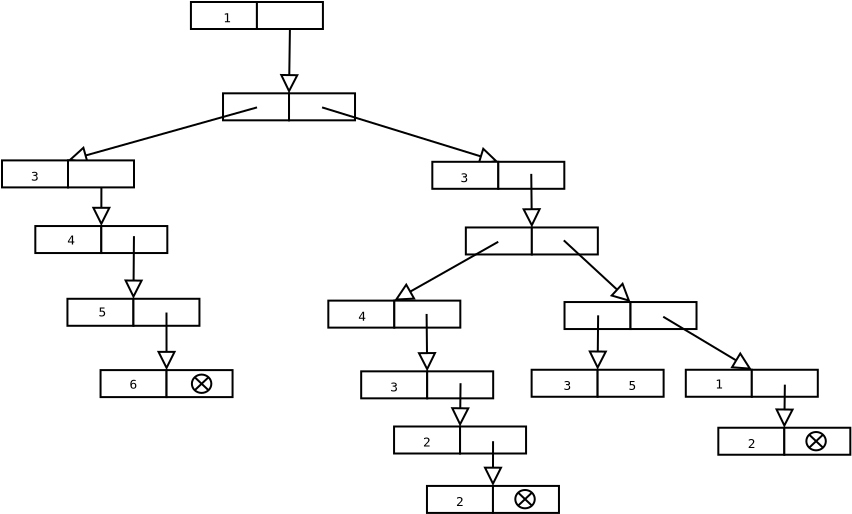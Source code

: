 <?xml version="1.0" encoding="UTF-8"?>
<dia:diagram xmlns:dia="http://www.lysator.liu.se/~alla/dia/">
  <dia:layer name="Background" visible="true">
    <dia:group>
      <dia:group>
        <dia:object type="Standard - Box" version="0" id="O0">
          <dia:attribute name="obj_pos">
            <dia:point val="26.108,15.327"/>
          </dia:attribute>
          <dia:attribute name="obj_bb">
            <dia:rectangle val="26.058,15.277;29.458,16.727"/>
          </dia:attribute>
          <dia:attribute name="elem_corner">
            <dia:point val="26.108,15.327"/>
          </dia:attribute>
          <dia:attribute name="elem_width">
            <dia:real val="3.3"/>
          </dia:attribute>
          <dia:attribute name="elem_height">
            <dia:real val="1.35"/>
          </dia:attribute>
          <dia:attribute name="show_background">
            <dia:boolean val="true"/>
          </dia:attribute>
        </dia:object>
        <dia:object type="Standard - Box" version="0" id="O1">
          <dia:attribute name="obj_pos">
            <dia:point val="29.408,15.327"/>
          </dia:attribute>
          <dia:attribute name="obj_bb">
            <dia:rectangle val="29.358,15.277;32.758,16.727"/>
          </dia:attribute>
          <dia:attribute name="elem_corner">
            <dia:point val="29.408,15.327"/>
          </dia:attribute>
          <dia:attribute name="elem_width">
            <dia:real val="3.3"/>
          </dia:attribute>
          <dia:attribute name="elem_height">
            <dia:real val="1.35"/>
          </dia:attribute>
          <dia:attribute name="show_background">
            <dia:boolean val="true"/>
          </dia:attribute>
        </dia:object>
      </dia:group>
      <dia:object type="Standard - Text" version="0" id="O2">
        <dia:attribute name="obj_pos">
          <dia:point val="27.772,16.267"/>
        </dia:attribute>
        <dia:attribute name="obj_bb">
          <dia:rectangle val="27.627,15.632;27.918,16.432"/>
        </dia:attribute>
        <dia:attribute name="text">
          <dia:composite type="text">
            <dia:attribute name="string">
              <dia:string>#1#</dia:string>
            </dia:attribute>
            <dia:attribute name="font">
              <dia:font name="Courier"/>
            </dia:attribute>
            <dia:attribute name="height">
              <dia:real val="0.8"/>
            </dia:attribute>
            <dia:attribute name="pos">
              <dia:point val="27.772,16.267"/>
            </dia:attribute>
            <dia:attribute name="color">
              <dia:color val="#000000"/>
            </dia:attribute>
            <dia:attribute name="alignment">
              <dia:enum val="1"/>
            </dia:attribute>
          </dia:composite>
        </dia:attribute>
      </dia:object>
    </dia:group>
    <dia:group>
      <dia:group>
        <dia:object type="Standard - Box" version="0" id="O3">
          <dia:attribute name="obj_pos">
            <dia:point val="-4.81,11.778"/>
          </dia:attribute>
          <dia:attribute name="obj_bb">
            <dia:rectangle val="-4.86,11.728;-1.46,13.178"/>
          </dia:attribute>
          <dia:attribute name="elem_corner">
            <dia:point val="-4.81,11.778"/>
          </dia:attribute>
          <dia:attribute name="elem_width">
            <dia:real val="3.3"/>
          </dia:attribute>
          <dia:attribute name="elem_height">
            <dia:real val="1.35"/>
          </dia:attribute>
          <dia:attribute name="show_background">
            <dia:boolean val="true"/>
          </dia:attribute>
        </dia:object>
        <dia:object type="Standard - Box" version="0" id="O4">
          <dia:attribute name="obj_pos">
            <dia:point val="-1.51,11.778"/>
          </dia:attribute>
          <dia:attribute name="obj_bb">
            <dia:rectangle val="-1.56,11.728;1.84,13.178"/>
          </dia:attribute>
          <dia:attribute name="elem_corner">
            <dia:point val="-1.51,11.778"/>
          </dia:attribute>
          <dia:attribute name="elem_width">
            <dia:real val="3.3"/>
          </dia:attribute>
          <dia:attribute name="elem_height">
            <dia:real val="1.35"/>
          </dia:attribute>
          <dia:attribute name="show_background">
            <dia:boolean val="true"/>
          </dia:attribute>
        </dia:object>
      </dia:group>
      <dia:object type="Standard - Text" version="0" id="O5">
        <dia:attribute name="obj_pos">
          <dia:point val="-3.061,12.669"/>
        </dia:attribute>
        <dia:attribute name="obj_bb">
          <dia:rectangle val="-3.233,12.034;-2.89,12.834"/>
        </dia:attribute>
        <dia:attribute name="text">
          <dia:composite type="text">
            <dia:attribute name="string">
              <dia:string>#5#</dia:string>
            </dia:attribute>
            <dia:attribute name="font">
              <dia:font name="Courier"/>
            </dia:attribute>
            <dia:attribute name="height">
              <dia:real val="0.8"/>
            </dia:attribute>
            <dia:attribute name="pos">
              <dia:point val="-3.061,12.669"/>
            </dia:attribute>
            <dia:attribute name="color">
              <dia:color val="#000000"/>
            </dia:attribute>
            <dia:attribute name="alignment">
              <dia:enum val="1"/>
            </dia:attribute>
          </dia:composite>
        </dia:attribute>
      </dia:object>
    </dia:group>
    <dia:group>
      <dia:group>
        <dia:object type="Standard - Box" version="0" id="O6">
          <dia:attribute name="obj_pos">
            <dia:point val="-6.416,8.141"/>
          </dia:attribute>
          <dia:attribute name="obj_bb">
            <dia:rectangle val="-6.466,8.091;-3.066,9.541"/>
          </dia:attribute>
          <dia:attribute name="elem_corner">
            <dia:point val="-6.416,8.141"/>
          </dia:attribute>
          <dia:attribute name="elem_width">
            <dia:real val="3.3"/>
          </dia:attribute>
          <dia:attribute name="elem_height">
            <dia:real val="1.35"/>
          </dia:attribute>
          <dia:attribute name="show_background">
            <dia:boolean val="true"/>
          </dia:attribute>
        </dia:object>
        <dia:object type="Standard - Box" version="0" id="O7">
          <dia:attribute name="obj_pos">
            <dia:point val="-3.116,8.141"/>
          </dia:attribute>
          <dia:attribute name="obj_bb">
            <dia:rectangle val="-3.166,8.091;0.234,9.541"/>
          </dia:attribute>
          <dia:attribute name="elem_corner">
            <dia:point val="-3.116,8.141"/>
          </dia:attribute>
          <dia:attribute name="elem_width">
            <dia:real val="3.3"/>
          </dia:attribute>
          <dia:attribute name="elem_height">
            <dia:real val="1.35"/>
          </dia:attribute>
          <dia:attribute name="show_background">
            <dia:boolean val="true"/>
          </dia:attribute>
        </dia:object>
      </dia:group>
      <dia:object type="Standard - Text" version="0" id="O8">
        <dia:attribute name="obj_pos">
          <dia:point val="-4.617,9.062"/>
        </dia:attribute>
        <dia:attribute name="obj_bb">
          <dia:rectangle val="-4.789,8.428;-4.445,9.227"/>
        </dia:attribute>
        <dia:attribute name="text">
          <dia:composite type="text">
            <dia:attribute name="string">
              <dia:string>#4#</dia:string>
            </dia:attribute>
            <dia:attribute name="font">
              <dia:font name="Courier"/>
            </dia:attribute>
            <dia:attribute name="height">
              <dia:real val="0.8"/>
            </dia:attribute>
            <dia:attribute name="pos">
              <dia:point val="-4.617,9.062"/>
            </dia:attribute>
            <dia:attribute name="color">
              <dia:color val="#000000"/>
            </dia:attribute>
            <dia:attribute name="alignment">
              <dia:enum val="1"/>
            </dia:attribute>
          </dia:composite>
        </dia:attribute>
      </dia:object>
    </dia:group>
    <dia:object type="Standard - Line" version="0" id="O9">
      <dia:attribute name="obj_pos">
        <dia:point val="6.314,-1.711"/>
      </dia:attribute>
      <dia:attribute name="obj_bb">
        <dia:rectangle val="5.468,-1.762;7.069,1.566"/>
      </dia:attribute>
      <dia:attribute name="conn_endpoints">
        <dia:point val="6.314,-1.711"/>
        <dia:point val="6.269,1.505"/>
      </dia:attribute>
      <dia:attribute name="numcp">
        <dia:int val="1"/>
      </dia:attribute>
      <dia:attribute name="line_width">
        <dia:real val="0.1"/>
      </dia:attribute>
      <dia:attribute name="end_arrow">
        <dia:enum val="2"/>
      </dia:attribute>
      <dia:attribute name="end_arrow_length">
        <dia:real val="0.8"/>
      </dia:attribute>
      <dia:attribute name="end_arrow_width">
        <dia:real val="0.8"/>
      </dia:attribute>
      <dia:connections>
        <dia:connection handle="0" to="O59" connection="6"/>
        <dia:connection handle="1" to="O10" connection="2"/>
      </dia:connections>
    </dia:object>
    <dia:group>
      <dia:object type="Standard - Box" version="0" id="O10">
        <dia:attribute name="obj_pos">
          <dia:point val="2.969,1.505"/>
        </dia:attribute>
        <dia:attribute name="obj_bb">
          <dia:rectangle val="2.919,1.455;6.319,2.905"/>
        </dia:attribute>
        <dia:attribute name="elem_corner">
          <dia:point val="2.969,1.505"/>
        </dia:attribute>
        <dia:attribute name="elem_width">
          <dia:real val="3.3"/>
        </dia:attribute>
        <dia:attribute name="elem_height">
          <dia:real val="1.35"/>
        </dia:attribute>
        <dia:attribute name="show_background">
          <dia:boolean val="true"/>
        </dia:attribute>
      </dia:object>
      <dia:object type="Standard - Box" version="0" id="O11">
        <dia:attribute name="obj_pos">
          <dia:point val="6.269,1.505"/>
        </dia:attribute>
        <dia:attribute name="obj_bb">
          <dia:rectangle val="6.219,1.455;9.619,2.905"/>
        </dia:attribute>
        <dia:attribute name="elem_corner">
          <dia:point val="6.269,1.505"/>
        </dia:attribute>
        <dia:attribute name="elem_width">
          <dia:real val="3.3"/>
        </dia:attribute>
        <dia:attribute name="elem_height">
          <dia:real val="1.35"/>
        </dia:attribute>
        <dia:attribute name="show_background">
          <dia:boolean val="true"/>
        </dia:attribute>
      </dia:object>
    </dia:group>
    <dia:object type="Standard - Line" version="0" id="O12">
      <dia:attribute name="obj_pos">
        <dia:point val="7.922,2.209"/>
      </dia:attribute>
      <dia:attribute name="obj_bb">
        <dia:rectangle val="7.859,2.147;17.018,5.708"/>
      </dia:attribute>
      <dia:attribute name="conn_endpoints">
        <dia:point val="7.922,2.209"/>
        <dia:point val="16.734,4.929"/>
      </dia:attribute>
      <dia:attribute name="numcp">
        <dia:int val="1"/>
      </dia:attribute>
      <dia:attribute name="line_width">
        <dia:real val="0.1"/>
      </dia:attribute>
      <dia:attribute name="end_arrow">
        <dia:enum val="2"/>
      </dia:attribute>
      <dia:attribute name="end_arrow_length">
        <dia:real val="0.8"/>
      </dia:attribute>
      <dia:attribute name="end_arrow_width">
        <dia:real val="0.8"/>
      </dia:attribute>
      <dia:connections>
        <dia:connection handle="1" to="O20" connection="0"/>
      </dia:connections>
    </dia:object>
    <dia:object type="Standard - Line" version="0" id="O13">
      <dia:attribute name="obj_pos">
        <dia:point val="4.669,2.209"/>
      </dia:attribute>
      <dia:attribute name="obj_bb">
        <dia:rectangle val="-5.046,2.148;4.73,5.642"/>
      </dia:attribute>
      <dia:attribute name="conn_endpoints">
        <dia:point val="4.669,2.209"/>
        <dia:point val="-4.782,4.859"/>
      </dia:attribute>
      <dia:attribute name="numcp">
        <dia:int val="1"/>
      </dia:attribute>
      <dia:attribute name="line_width">
        <dia:real val="0.1"/>
      </dia:attribute>
      <dia:attribute name="end_arrow">
        <dia:enum val="2"/>
      </dia:attribute>
      <dia:attribute name="end_arrow_length">
        <dia:real val="0.8"/>
      </dia:attribute>
      <dia:attribute name="end_arrow_width">
        <dia:real val="0.8"/>
      </dia:attribute>
      <dia:connections>
        <dia:connection handle="1" to="O61" connection="2"/>
      </dia:connections>
    </dia:object>
    <dia:group>
      <dia:object type="Standard - Box" version="0" id="O14">
        <dia:attribute name="obj_pos">
          <dia:point val="15.11,8.212"/>
        </dia:attribute>
        <dia:attribute name="obj_bb">
          <dia:rectangle val="15.06,8.162;18.46,9.612"/>
        </dia:attribute>
        <dia:attribute name="elem_corner">
          <dia:point val="15.11,8.212"/>
        </dia:attribute>
        <dia:attribute name="elem_width">
          <dia:real val="3.3"/>
        </dia:attribute>
        <dia:attribute name="elem_height">
          <dia:real val="1.35"/>
        </dia:attribute>
        <dia:attribute name="show_background">
          <dia:boolean val="true"/>
        </dia:attribute>
      </dia:object>
      <dia:object type="Standard - Box" version="0" id="O15">
        <dia:attribute name="obj_pos">
          <dia:point val="18.41,8.212"/>
        </dia:attribute>
        <dia:attribute name="obj_bb">
          <dia:rectangle val="18.36,8.162;21.76,9.612"/>
        </dia:attribute>
        <dia:attribute name="elem_corner">
          <dia:point val="18.41,8.212"/>
        </dia:attribute>
        <dia:attribute name="elem_width">
          <dia:real val="3.3"/>
        </dia:attribute>
        <dia:attribute name="elem_height">
          <dia:real val="1.35"/>
        </dia:attribute>
        <dia:attribute name="show_background">
          <dia:boolean val="true"/>
        </dia:attribute>
      </dia:object>
    </dia:group>
    <dia:object type="Standard - Line" version="0" id="O16">
      <dia:attribute name="obj_pos">
        <dia:point val="-3.111,5.604"/>
      </dia:attribute>
      <dia:attribute name="obj_bb">
        <dia:rectangle val="-3.916,5.554;-2.316,8.193"/>
      </dia:attribute>
      <dia:attribute name="conn_endpoints">
        <dia:point val="-3.111,5.604"/>
        <dia:point val="-3.116,8.141"/>
      </dia:attribute>
      <dia:attribute name="numcp">
        <dia:int val="1"/>
      </dia:attribute>
      <dia:attribute name="line_width">
        <dia:real val="0.1"/>
      </dia:attribute>
      <dia:attribute name="end_arrow">
        <dia:enum val="2"/>
      </dia:attribute>
      <dia:attribute name="end_arrow_length">
        <dia:real val="0.8"/>
      </dia:attribute>
      <dia:attribute name="end_arrow_width">
        <dia:real val="0.8"/>
      </dia:attribute>
      <dia:connections>
        <dia:connection handle="1" to="O7" connection="0"/>
      </dia:connections>
    </dia:object>
    <dia:object type="Standard - Line" version="0" id="O17">
      <dia:attribute name="obj_pos">
        <dia:point val="-1.484,8.645"/>
      </dia:attribute>
      <dia:attribute name="obj_bb">
        <dia:rectangle val="-2.311,8.595;-0.71,11.835"/>
      </dia:attribute>
      <dia:attribute name="conn_endpoints">
        <dia:point val="-1.484,8.645"/>
        <dia:point val="-1.51,11.778"/>
      </dia:attribute>
      <dia:attribute name="numcp">
        <dia:int val="1"/>
      </dia:attribute>
      <dia:attribute name="line_width">
        <dia:real val="0.1"/>
      </dia:attribute>
      <dia:attribute name="end_arrow">
        <dia:enum val="2"/>
      </dia:attribute>
      <dia:attribute name="end_arrow_length">
        <dia:real val="0.8"/>
      </dia:attribute>
      <dia:attribute name="end_arrow_width">
        <dia:real val="0.8"/>
      </dia:attribute>
      <dia:connections>
        <dia:connection handle="1" to="O3" connection="2"/>
      </dia:connections>
    </dia:object>
    <dia:object type="Standard - Line" version="0" id="O18">
      <dia:attribute name="obj_pos">
        <dia:point val="0.142,12.464"/>
      </dia:attribute>
      <dia:attribute name="obj_bb">
        <dia:rectangle val="-0.654,12.414;0.946,15.395"/>
      </dia:attribute>
      <dia:attribute name="conn_endpoints">
        <dia:point val="0.142,12.464"/>
        <dia:point val="0.146,15.344"/>
      </dia:attribute>
      <dia:attribute name="numcp">
        <dia:int val="1"/>
      </dia:attribute>
      <dia:attribute name="line_width">
        <dia:real val="0.1"/>
      </dia:attribute>
      <dia:attribute name="end_arrow">
        <dia:enum val="2"/>
      </dia:attribute>
      <dia:attribute name="end_arrow_length">
        <dia:real val="0.8"/>
      </dia:attribute>
      <dia:attribute name="end_arrow_width">
        <dia:real val="0.8"/>
      </dia:attribute>
      <dia:connections>
        <dia:connection handle="1" to="O54" connection="2"/>
      </dia:connections>
    </dia:object>
    <dia:group>
      <dia:group>
        <dia:object type="Standard - Box" version="0" id="O19">
          <dia:attribute name="obj_pos">
            <dia:point val="13.434,4.929"/>
          </dia:attribute>
          <dia:attribute name="obj_bb">
            <dia:rectangle val="13.384,4.879;16.784,6.329"/>
          </dia:attribute>
          <dia:attribute name="elem_corner">
            <dia:point val="13.434,4.929"/>
          </dia:attribute>
          <dia:attribute name="elem_width">
            <dia:real val="3.3"/>
          </dia:attribute>
          <dia:attribute name="elem_height">
            <dia:real val="1.35"/>
          </dia:attribute>
          <dia:attribute name="show_background">
            <dia:boolean val="true"/>
          </dia:attribute>
        </dia:object>
        <dia:object type="Standard - Box" version="0" id="O20">
          <dia:attribute name="obj_pos">
            <dia:point val="16.734,4.929"/>
          </dia:attribute>
          <dia:attribute name="obj_bb">
            <dia:rectangle val="16.684,4.879;20.084,6.329"/>
          </dia:attribute>
          <dia:attribute name="elem_corner">
            <dia:point val="16.734,4.929"/>
          </dia:attribute>
          <dia:attribute name="elem_width">
            <dia:real val="3.3"/>
          </dia:attribute>
          <dia:attribute name="elem_height">
            <dia:real val="1.35"/>
          </dia:attribute>
          <dia:attribute name="show_background">
            <dia:boolean val="true"/>
          </dia:attribute>
        </dia:object>
      </dia:group>
      <dia:object type="Standard - Text" version="0" id="O21">
        <dia:attribute name="obj_pos">
          <dia:point val="15.043,5.95"/>
        </dia:attribute>
        <dia:attribute name="obj_bb">
          <dia:rectangle val="14.872,5.316;15.215,6.116"/>
        </dia:attribute>
        <dia:attribute name="text">
          <dia:composite type="text">
            <dia:attribute name="string">
              <dia:string>#3#</dia:string>
            </dia:attribute>
            <dia:attribute name="font">
              <dia:font name="Courier"/>
            </dia:attribute>
            <dia:attribute name="height">
              <dia:real val="0.8"/>
            </dia:attribute>
            <dia:attribute name="pos">
              <dia:point val="15.043,5.95"/>
            </dia:attribute>
            <dia:attribute name="color">
              <dia:color val="#000000"/>
            </dia:attribute>
            <dia:attribute name="alignment">
              <dia:enum val="1"/>
            </dia:attribute>
          </dia:composite>
        </dia:attribute>
      </dia:object>
    </dia:group>
    <dia:object type="Standard - Line" version="0" id="O22">
      <dia:attribute name="obj_pos">
        <dia:point val="18.381,5.533"/>
      </dia:attribute>
      <dia:attribute name="obj_bb">
        <dia:rectangle val="17.61,5.483;19.211,8.271"/>
      </dia:attribute>
      <dia:attribute name="conn_endpoints">
        <dia:point val="18.381,5.533"/>
        <dia:point val="18.41,8.212"/>
      </dia:attribute>
      <dia:attribute name="numcp">
        <dia:int val="1"/>
      </dia:attribute>
      <dia:attribute name="line_width">
        <dia:real val="0.1"/>
      </dia:attribute>
      <dia:attribute name="end_arrow">
        <dia:enum val="2"/>
      </dia:attribute>
      <dia:attribute name="end_arrow_length">
        <dia:real val="0.8"/>
      </dia:attribute>
      <dia:attribute name="end_arrow_width">
        <dia:real val="0.8"/>
      </dia:attribute>
      <dia:connections>
        <dia:connection handle="1" to="O15" connection="0"/>
      </dia:connections>
    </dia:object>
    <dia:object type="Standard - Line" version="0" id="O23">
      <dia:attribute name="obj_pos">
        <dia:point val="16.73,8.928"/>
      </dia:attribute>
      <dia:attribute name="obj_bb">
        <dia:rectangle val="11.096,8.86;16.798,12.591"/>
      </dia:attribute>
      <dia:attribute name="conn_endpoints">
        <dia:point val="16.73,8.928"/>
        <dia:point val="11.534,11.87"/>
      </dia:attribute>
      <dia:attribute name="numcp">
        <dia:int val="1"/>
      </dia:attribute>
      <dia:attribute name="line_width">
        <dia:real val="0.1"/>
      </dia:attribute>
      <dia:attribute name="end_arrow">
        <dia:enum val="2"/>
      </dia:attribute>
      <dia:attribute name="end_arrow_length">
        <dia:real val="0.8"/>
      </dia:attribute>
      <dia:attribute name="end_arrow_width">
        <dia:real val="0.8"/>
      </dia:attribute>
      <dia:connections>
        <dia:connection handle="1" to="O31" connection="0"/>
      </dia:connections>
    </dia:object>
    <dia:group>
      <dia:object type="Standard - Box" version="0" id="O24">
        <dia:attribute name="obj_pos">
          <dia:point val="20.044,11.941"/>
        </dia:attribute>
        <dia:attribute name="obj_bb">
          <dia:rectangle val="19.994,11.891;23.394,13.341"/>
        </dia:attribute>
        <dia:attribute name="elem_corner">
          <dia:point val="20.044,11.941"/>
        </dia:attribute>
        <dia:attribute name="elem_width">
          <dia:real val="3.3"/>
        </dia:attribute>
        <dia:attribute name="elem_height">
          <dia:real val="1.35"/>
        </dia:attribute>
        <dia:attribute name="show_background">
          <dia:boolean val="true"/>
        </dia:attribute>
      </dia:object>
      <dia:object type="Standard - Box" version="0" id="O25">
        <dia:attribute name="obj_pos">
          <dia:point val="23.344,11.941"/>
        </dia:attribute>
        <dia:attribute name="obj_bb">
          <dia:rectangle val="23.294,11.891;26.694,13.341"/>
        </dia:attribute>
        <dia:attribute name="elem_corner">
          <dia:point val="23.344,11.941"/>
        </dia:attribute>
        <dia:attribute name="elem_width">
          <dia:real val="3.3"/>
        </dia:attribute>
        <dia:attribute name="elem_height">
          <dia:real val="1.35"/>
        </dia:attribute>
        <dia:attribute name="show_background">
          <dia:boolean val="true"/>
        </dia:attribute>
      </dia:object>
    </dia:group>
    <dia:object type="Standard - Line" version="0" id="O26">
      <dia:attribute name="obj_pos">
        <dia:point val="20.007,8.857"/>
      </dia:attribute>
      <dia:attribute name="obj_bb">
        <dia:rectangle val="19.937,8.786;23.924,12.562"/>
      </dia:attribute>
      <dia:attribute name="conn_endpoints">
        <dia:point val="20.007,8.857"/>
        <dia:point val="23.344,11.941"/>
      </dia:attribute>
      <dia:attribute name="numcp">
        <dia:int val="1"/>
      </dia:attribute>
      <dia:attribute name="line_width">
        <dia:real val="0.1"/>
      </dia:attribute>
      <dia:attribute name="end_arrow">
        <dia:enum val="2"/>
      </dia:attribute>
      <dia:attribute name="end_arrow_length">
        <dia:real val="0.8"/>
      </dia:attribute>
      <dia:attribute name="end_arrow_width">
        <dia:real val="0.8"/>
      </dia:attribute>
      <dia:connections>
        <dia:connection handle="1" to="O24" connection="2"/>
      </dia:connections>
    </dia:object>
    <dia:group>
      <dia:group>
        <dia:object type="Standard - Box" version="0" id="O27">
          <dia:attribute name="obj_pos">
            <dia:point val="9.877,15.406"/>
          </dia:attribute>
          <dia:attribute name="obj_bb">
            <dia:rectangle val="9.827,15.356;13.227,16.806"/>
          </dia:attribute>
          <dia:attribute name="elem_corner">
            <dia:point val="9.877,15.406"/>
          </dia:attribute>
          <dia:attribute name="elem_width">
            <dia:real val="3.3"/>
          </dia:attribute>
          <dia:attribute name="elem_height">
            <dia:real val="1.35"/>
          </dia:attribute>
          <dia:attribute name="show_background">
            <dia:boolean val="true"/>
          </dia:attribute>
        </dia:object>
        <dia:object type="Standard - Box" version="0" id="O28">
          <dia:attribute name="obj_pos">
            <dia:point val="13.177,15.406"/>
          </dia:attribute>
          <dia:attribute name="obj_bb">
            <dia:rectangle val="13.127,15.356;16.527,16.806"/>
          </dia:attribute>
          <dia:attribute name="elem_corner">
            <dia:point val="13.177,15.406"/>
          </dia:attribute>
          <dia:attribute name="elem_width">
            <dia:real val="3.3"/>
          </dia:attribute>
          <dia:attribute name="elem_height">
            <dia:real val="1.35"/>
          </dia:attribute>
          <dia:attribute name="show_background">
            <dia:boolean val="true"/>
          </dia:attribute>
        </dia:object>
      </dia:group>
      <dia:object type="Standard - Text" version="0" id="O29">
        <dia:attribute name="obj_pos">
          <dia:point val="11.524,16.408"/>
        </dia:attribute>
        <dia:attribute name="obj_bb">
          <dia:rectangle val="11.353,15.774;11.696,16.574"/>
        </dia:attribute>
        <dia:attribute name="text">
          <dia:composite type="text">
            <dia:attribute name="string">
              <dia:string>#3#</dia:string>
            </dia:attribute>
            <dia:attribute name="font">
              <dia:font name="Courier"/>
            </dia:attribute>
            <dia:attribute name="height">
              <dia:real val="0.8"/>
            </dia:attribute>
            <dia:attribute name="pos">
              <dia:point val="11.524,16.408"/>
            </dia:attribute>
            <dia:attribute name="color">
              <dia:color val="#000000"/>
            </dia:attribute>
            <dia:attribute name="alignment">
              <dia:enum val="1"/>
            </dia:attribute>
          </dia:composite>
        </dia:attribute>
      </dia:object>
    </dia:group>
    <dia:group>
      <dia:group>
        <dia:object type="Standard - Box" version="0" id="O30">
          <dia:attribute name="obj_pos">
            <dia:point val="8.234,11.87"/>
          </dia:attribute>
          <dia:attribute name="obj_bb">
            <dia:rectangle val="8.184,11.82;11.584,13.27"/>
          </dia:attribute>
          <dia:attribute name="elem_corner">
            <dia:point val="8.234,11.87"/>
          </dia:attribute>
          <dia:attribute name="elem_width">
            <dia:real val="3.3"/>
          </dia:attribute>
          <dia:attribute name="elem_height">
            <dia:real val="1.35"/>
          </dia:attribute>
          <dia:attribute name="show_background">
            <dia:boolean val="true"/>
          </dia:attribute>
        </dia:object>
        <dia:object type="Standard - Box" version="0" id="O31">
          <dia:attribute name="obj_pos">
            <dia:point val="11.534,11.87"/>
          </dia:attribute>
          <dia:attribute name="obj_bb">
            <dia:rectangle val="11.484,11.82;14.884,13.27"/>
          </dia:attribute>
          <dia:attribute name="elem_corner">
            <dia:point val="11.534,11.87"/>
          </dia:attribute>
          <dia:attribute name="elem_width">
            <dia:real val="3.3"/>
          </dia:attribute>
          <dia:attribute name="elem_height">
            <dia:real val="1.35"/>
          </dia:attribute>
          <dia:attribute name="show_background">
            <dia:boolean val="true"/>
          </dia:attribute>
        </dia:object>
      </dia:group>
      <dia:object type="Standard - Text" version="0" id="O32">
        <dia:attribute name="obj_pos">
          <dia:point val="9.933,12.872"/>
        </dia:attribute>
        <dia:attribute name="obj_bb">
          <dia:rectangle val="9.762,12.238;10.105,13.038"/>
        </dia:attribute>
        <dia:attribute name="text">
          <dia:composite type="text">
            <dia:attribute name="string">
              <dia:string>#4#</dia:string>
            </dia:attribute>
            <dia:attribute name="font">
              <dia:font name="Courier"/>
            </dia:attribute>
            <dia:attribute name="height">
              <dia:real val="0.8"/>
            </dia:attribute>
            <dia:attribute name="pos">
              <dia:point val="9.933,12.872"/>
            </dia:attribute>
            <dia:attribute name="color">
              <dia:color val="#000000"/>
            </dia:attribute>
            <dia:attribute name="alignment">
              <dia:enum val="1"/>
            </dia:attribute>
          </dia:composite>
        </dia:attribute>
      </dia:object>
    </dia:group>
    <dia:group>
      <dia:group>
        <dia:object type="Standard - Box" version="0" id="O33">
          <dia:attribute name="obj_pos">
            <dia:point val="11.521,18.164"/>
          </dia:attribute>
          <dia:attribute name="obj_bb">
            <dia:rectangle val="11.471,18.114;14.871,19.564"/>
          </dia:attribute>
          <dia:attribute name="elem_corner">
            <dia:point val="11.521,18.164"/>
          </dia:attribute>
          <dia:attribute name="elem_width">
            <dia:real val="3.3"/>
          </dia:attribute>
          <dia:attribute name="elem_height">
            <dia:real val="1.35"/>
          </dia:attribute>
          <dia:attribute name="show_background">
            <dia:boolean val="true"/>
          </dia:attribute>
        </dia:object>
        <dia:object type="Standard - Box" version="0" id="O34">
          <dia:attribute name="obj_pos">
            <dia:point val="14.821,18.164"/>
          </dia:attribute>
          <dia:attribute name="obj_bb">
            <dia:rectangle val="14.771,18.114;18.171,19.564"/>
          </dia:attribute>
          <dia:attribute name="elem_corner">
            <dia:point val="14.821,18.164"/>
          </dia:attribute>
          <dia:attribute name="elem_width">
            <dia:real val="3.3"/>
          </dia:attribute>
          <dia:attribute name="elem_height">
            <dia:real val="1.35"/>
          </dia:attribute>
          <dia:attribute name="show_background">
            <dia:boolean val="true"/>
          </dia:attribute>
        </dia:object>
      </dia:group>
      <dia:object type="Standard - Text" version="0" id="O35">
        <dia:attribute name="obj_pos">
          <dia:point val="13.169,19.166"/>
        </dia:attribute>
        <dia:attribute name="obj_bb">
          <dia:rectangle val="12.997,18.532;13.34,19.332"/>
        </dia:attribute>
        <dia:attribute name="text">
          <dia:composite type="text">
            <dia:attribute name="string">
              <dia:string>#2#</dia:string>
            </dia:attribute>
            <dia:attribute name="font">
              <dia:font name="Courier"/>
            </dia:attribute>
            <dia:attribute name="height">
              <dia:real val="0.8"/>
            </dia:attribute>
            <dia:attribute name="pos">
              <dia:point val="13.169,19.166"/>
            </dia:attribute>
            <dia:attribute name="color">
              <dia:color val="#000000"/>
            </dia:attribute>
            <dia:attribute name="alignment">
              <dia:enum val="1"/>
            </dia:attribute>
          </dia:composite>
        </dia:attribute>
      </dia:object>
    </dia:group>
    <dia:object type="Standard - Line" version="0" id="O36">
      <dia:attribute name="obj_pos">
        <dia:point val="13.148,12.535"/>
      </dia:attribute>
      <dia:attribute name="obj_bb">
        <dia:rectangle val="12.377,12.484;13.978,15.464"/>
      </dia:attribute>
      <dia:attribute name="conn_endpoints">
        <dia:point val="13.148,12.535"/>
        <dia:point val="13.177,15.406"/>
      </dia:attribute>
      <dia:attribute name="numcp">
        <dia:int val="1"/>
      </dia:attribute>
      <dia:attribute name="line_width">
        <dia:real val="0.1"/>
      </dia:attribute>
      <dia:attribute name="end_arrow">
        <dia:enum val="2"/>
      </dia:attribute>
      <dia:attribute name="end_arrow_length">
        <dia:real val="0.8"/>
      </dia:attribute>
      <dia:attribute name="end_arrow_width">
        <dia:real val="0.8"/>
      </dia:attribute>
      <dia:connections>
        <dia:connection handle="1" to="O27" connection="2"/>
      </dia:connections>
    </dia:object>
    <dia:object type="Standard - Line" version="0" id="O37">
      <dia:attribute name="obj_pos">
        <dia:point val="14.845,16"/>
      </dia:attribute>
      <dia:attribute name="obj_bb">
        <dia:rectangle val="14.021,15.949;15.622,18.223"/>
      </dia:attribute>
      <dia:attribute name="conn_endpoints">
        <dia:point val="14.845,16"/>
        <dia:point val="14.821,18.164"/>
      </dia:attribute>
      <dia:attribute name="numcp">
        <dia:int val="1"/>
      </dia:attribute>
      <dia:attribute name="line_width">
        <dia:real val="0.1"/>
      </dia:attribute>
      <dia:attribute name="end_arrow">
        <dia:enum val="2"/>
      </dia:attribute>
      <dia:attribute name="end_arrow_length">
        <dia:real val="0.8"/>
      </dia:attribute>
      <dia:attribute name="end_arrow_width">
        <dia:real val="0.8"/>
      </dia:attribute>
      <dia:connections>
        <dia:connection handle="1" to="O34" connection="0"/>
      </dia:connections>
    </dia:object>
    <dia:object type="Standard - Line" version="0" id="O38">
      <dia:attribute name="obj_pos">
        <dia:point val="16.471,18.9"/>
      </dia:attribute>
      <dia:attribute name="obj_bb">
        <dia:rectangle val="15.665,18.849;17.266,21.187"/>
      </dia:attribute>
      <dia:attribute name="conn_endpoints">
        <dia:point val="16.471,18.9"/>
        <dia:point val="16.466,21.135"/>
      </dia:attribute>
      <dia:attribute name="numcp">
        <dia:int val="1"/>
      </dia:attribute>
      <dia:attribute name="line_width">
        <dia:real val="0.1"/>
      </dia:attribute>
      <dia:attribute name="end_arrow">
        <dia:enum val="2"/>
      </dia:attribute>
      <dia:attribute name="end_arrow_length">
        <dia:real val="0.8"/>
      </dia:attribute>
      <dia:attribute name="end_arrow_width">
        <dia:real val="0.8"/>
      </dia:attribute>
      <dia:connections>
        <dia:connection handle="1" to="O44" connection="2"/>
      </dia:connections>
    </dia:object>
    <dia:group>
      <dia:group>
        <dia:object type="Standard - Box" version="0" id="O39">
          <dia:attribute name="obj_pos">
            <dia:point val="18.399,15.327"/>
          </dia:attribute>
          <dia:attribute name="obj_bb">
            <dia:rectangle val="18.349,15.277;21.749,16.727"/>
          </dia:attribute>
          <dia:attribute name="elem_corner">
            <dia:point val="18.399,15.327"/>
          </dia:attribute>
          <dia:attribute name="elem_width">
            <dia:real val="3.3"/>
          </dia:attribute>
          <dia:attribute name="elem_height">
            <dia:real val="1.35"/>
          </dia:attribute>
          <dia:attribute name="show_background">
            <dia:boolean val="true"/>
          </dia:attribute>
        </dia:object>
        <dia:object type="Standard - Box" version="0" id="O40">
          <dia:attribute name="obj_pos">
            <dia:point val="21.699,15.327"/>
          </dia:attribute>
          <dia:attribute name="obj_bb">
            <dia:rectangle val="21.649,15.277;25.049,16.727"/>
          </dia:attribute>
          <dia:attribute name="elem_corner">
            <dia:point val="21.699,15.327"/>
          </dia:attribute>
          <dia:attribute name="elem_width">
            <dia:real val="3.3"/>
          </dia:attribute>
          <dia:attribute name="elem_height">
            <dia:real val="1.35"/>
          </dia:attribute>
          <dia:attribute name="show_background">
            <dia:boolean val="true"/>
          </dia:attribute>
        </dia:object>
      </dia:group>
      <dia:object type="Standard - Text" version="0" id="O41">
        <dia:attribute name="obj_pos">
          <dia:point val="20.188,16.338"/>
        </dia:attribute>
        <dia:attribute name="obj_bb">
          <dia:rectangle val="20.016,15.703;20.36,16.503"/>
        </dia:attribute>
        <dia:attribute name="text">
          <dia:composite type="text">
            <dia:attribute name="string">
              <dia:string>#3#</dia:string>
            </dia:attribute>
            <dia:attribute name="font">
              <dia:font name="Courier"/>
            </dia:attribute>
            <dia:attribute name="height">
              <dia:real val="0.8"/>
            </dia:attribute>
            <dia:attribute name="pos">
              <dia:point val="20.188,16.338"/>
            </dia:attribute>
            <dia:attribute name="color">
              <dia:color val="#000000"/>
            </dia:attribute>
            <dia:attribute name="alignment">
              <dia:enum val="1"/>
            </dia:attribute>
          </dia:composite>
        </dia:attribute>
      </dia:object>
      <dia:object type="Standard - Text" version="0" id="O42">
        <dia:attribute name="obj_pos">
          <dia:point val="23.441,16.338"/>
        </dia:attribute>
        <dia:attribute name="obj_bb">
          <dia:rectangle val="23.269,15.703;23.613,16.503"/>
        </dia:attribute>
        <dia:attribute name="text">
          <dia:composite type="text">
            <dia:attribute name="string">
              <dia:string>#5#</dia:string>
            </dia:attribute>
            <dia:attribute name="font">
              <dia:font name="Courier"/>
            </dia:attribute>
            <dia:attribute name="height">
              <dia:real val="0.8"/>
            </dia:attribute>
            <dia:attribute name="pos">
              <dia:point val="23.441,16.338"/>
            </dia:attribute>
            <dia:attribute name="color">
              <dia:color val="#000000"/>
            </dia:attribute>
            <dia:attribute name="alignment">
              <dia:enum val="1"/>
            </dia:attribute>
          </dia:composite>
        </dia:attribute>
      </dia:object>
    </dia:group>
    <dia:object type="Standard - Line" version="0" id="O43">
      <dia:attribute name="obj_pos">
        <dia:point val="21.725,12.605"/>
      </dia:attribute>
      <dia:attribute name="obj_bb">
        <dia:rectangle val="20.899,12.555;22.5,15.384"/>
      </dia:attribute>
      <dia:attribute name="conn_endpoints">
        <dia:point val="21.725,12.605"/>
        <dia:point val="21.699,15.327"/>
      </dia:attribute>
      <dia:attribute name="numcp">
        <dia:int val="1"/>
      </dia:attribute>
      <dia:attribute name="line_width">
        <dia:real val="0.1"/>
      </dia:attribute>
      <dia:attribute name="end_arrow">
        <dia:enum val="2"/>
      </dia:attribute>
      <dia:attribute name="end_arrow_length">
        <dia:real val="0.8"/>
      </dia:attribute>
      <dia:attribute name="end_arrow_width">
        <dia:real val="0.8"/>
      </dia:attribute>
      <dia:connections>
        <dia:connection handle="1" to="O40" connection="0"/>
      </dia:connections>
    </dia:object>
    <dia:group>
      <dia:group>
        <dia:group>
          <dia:object type="Standard - Box" version="0" id="O44">
            <dia:attribute name="obj_pos">
              <dia:point val="13.166,21.135"/>
            </dia:attribute>
            <dia:attribute name="obj_bb">
              <dia:rectangle val="13.116,21.085;16.516,22.535"/>
            </dia:attribute>
            <dia:attribute name="elem_corner">
              <dia:point val="13.166,21.135"/>
            </dia:attribute>
            <dia:attribute name="elem_width">
              <dia:real val="3.3"/>
            </dia:attribute>
            <dia:attribute name="elem_height">
              <dia:real val="1.35"/>
            </dia:attribute>
            <dia:attribute name="show_background">
              <dia:boolean val="true"/>
            </dia:attribute>
          </dia:object>
          <dia:object type="Standard - Box" version="0" id="O45">
            <dia:attribute name="obj_pos">
              <dia:point val="16.466,21.135"/>
            </dia:attribute>
            <dia:attribute name="obj_bb">
              <dia:rectangle val="16.416,21.085;19.816,22.535"/>
            </dia:attribute>
            <dia:attribute name="elem_corner">
              <dia:point val="16.466,21.135"/>
            </dia:attribute>
            <dia:attribute name="elem_width">
              <dia:real val="3.3"/>
            </dia:attribute>
            <dia:attribute name="elem_height">
              <dia:real val="1.35"/>
            </dia:attribute>
            <dia:attribute name="show_background">
              <dia:boolean val="true"/>
            </dia:attribute>
          </dia:object>
        </dia:group>
        <dia:object type="Standard - Text" version="0" id="O46">
          <dia:attribute name="obj_pos">
            <dia:point val="14.813,22.137"/>
          </dia:attribute>
          <dia:attribute name="obj_bb">
            <dia:rectangle val="14.641,21.502;14.985,22.302"/>
          </dia:attribute>
          <dia:attribute name="text">
            <dia:composite type="text">
              <dia:attribute name="string">
                <dia:string>#2#</dia:string>
              </dia:attribute>
              <dia:attribute name="font">
                <dia:font name="Courier"/>
              </dia:attribute>
              <dia:attribute name="height">
                <dia:real val="0.8"/>
              </dia:attribute>
              <dia:attribute name="pos">
                <dia:point val="14.813,22.137"/>
              </dia:attribute>
              <dia:attribute name="color">
                <dia:color val="#000000"/>
              </dia:attribute>
              <dia:attribute name="alignment">
                <dia:enum val="1"/>
              </dia:attribute>
            </dia:composite>
          </dia:attribute>
        </dia:object>
      </dia:group>
      <dia:object type="Flowchart - Summing Junction" version="0" id="O47">
        <dia:attribute name="obj_pos">
          <dia:point val="17.583,21.338"/>
        </dia:attribute>
        <dia:attribute name="obj_bb">
          <dia:rectangle val="17.533,21.288;18.605,22.305"/>
        </dia:attribute>
        <dia:attribute name="elem_corner">
          <dia:point val="17.583,21.338"/>
        </dia:attribute>
        <dia:attribute name="elem_width">
          <dia:real val="0.973"/>
        </dia:attribute>
        <dia:attribute name="elem_height">
          <dia:real val="0.917"/>
        </dia:attribute>
        <dia:attribute name="show_background">
          <dia:boolean val="true"/>
        </dia:attribute>
        <dia:attribute name="flip_horizontal">
          <dia:boolean val="false"/>
        </dia:attribute>
        <dia:attribute name="flip_vertical">
          <dia:boolean val="false"/>
        </dia:attribute>
        <dia:attribute name="padding">
          <dia:real val="0.354"/>
        </dia:attribute>
      </dia:object>
    </dia:group>
    <dia:object type="Standard - Line" version="0" id="O48">
      <dia:attribute name="obj_pos">
        <dia:point val="31.061,16.071"/>
      </dia:attribute>
      <dia:attribute name="obj_bb">
        <dia:rectangle val="30.234,16.02;31.835,18.286"/>
      </dia:attribute>
      <dia:attribute name="conn_endpoints">
        <dia:point val="31.061,16.071"/>
        <dia:point val="31.034,18.226"/>
      </dia:attribute>
      <dia:attribute name="numcp">
        <dia:int val="1"/>
      </dia:attribute>
      <dia:attribute name="line_width">
        <dia:real val="0.1"/>
      </dia:attribute>
      <dia:attribute name="end_arrow">
        <dia:enum val="2"/>
      </dia:attribute>
      <dia:attribute name="end_arrow_length">
        <dia:real val="0.8"/>
      </dia:attribute>
      <dia:attribute name="end_arrow_width">
        <dia:real val="0.8"/>
      </dia:attribute>
      <dia:connections>
        <dia:connection handle="1" to="O51" connection="0"/>
      </dia:connections>
    </dia:object>
    <dia:object type="Standard - Line" version="0" id="O49">
      <dia:attribute name="obj_pos">
        <dia:point val="24.979,12.676"/>
      </dia:attribute>
      <dia:attribute name="obj_bb">
        <dia:rectangle val="24.91,12.607;29.861,16.039"/>
      </dia:attribute>
      <dia:attribute name="conn_endpoints">
        <dia:point val="24.979,12.676"/>
        <dia:point val="29.408,15.327"/>
      </dia:attribute>
      <dia:attribute name="numcp">
        <dia:int val="1"/>
      </dia:attribute>
      <dia:attribute name="line_width">
        <dia:real val="0.1"/>
      </dia:attribute>
      <dia:attribute name="end_arrow">
        <dia:enum val="2"/>
      </dia:attribute>
      <dia:attribute name="end_arrow_length">
        <dia:real val="0.8"/>
      </dia:attribute>
      <dia:attribute name="end_arrow_width">
        <dia:real val="0.8"/>
      </dia:attribute>
      <dia:connections>
        <dia:connection handle="1" to="O1" connection="0"/>
      </dia:connections>
    </dia:object>
    <dia:group>
      <dia:group>
        <dia:group>
          <dia:object type="Standard - Box" version="0" id="O50">
            <dia:attribute name="obj_pos">
              <dia:point val="27.734,18.226"/>
            </dia:attribute>
            <dia:attribute name="obj_bb">
              <dia:rectangle val="27.684,18.176;31.084,19.626"/>
            </dia:attribute>
            <dia:attribute name="elem_corner">
              <dia:point val="27.734,18.226"/>
            </dia:attribute>
            <dia:attribute name="elem_width">
              <dia:real val="3.3"/>
            </dia:attribute>
            <dia:attribute name="elem_height">
              <dia:real val="1.35"/>
            </dia:attribute>
            <dia:attribute name="show_background">
              <dia:boolean val="true"/>
            </dia:attribute>
          </dia:object>
          <dia:object type="Standard - Box" version="0" id="O51">
            <dia:attribute name="obj_pos">
              <dia:point val="31.034,18.226"/>
            </dia:attribute>
            <dia:attribute name="obj_bb">
              <dia:rectangle val="30.984,18.176;34.384,19.626"/>
            </dia:attribute>
            <dia:attribute name="elem_corner">
              <dia:point val="31.034,18.226"/>
            </dia:attribute>
            <dia:attribute name="elem_width">
              <dia:real val="3.3"/>
            </dia:attribute>
            <dia:attribute name="elem_height">
              <dia:real val="1.35"/>
            </dia:attribute>
            <dia:attribute name="show_background">
              <dia:boolean val="true"/>
            </dia:attribute>
          </dia:object>
        </dia:group>
        <dia:object type="Flowchart - Summing Junction" version="0" id="O52">
          <dia:attribute name="obj_pos">
            <dia:point val="32.136,18.439"/>
          </dia:attribute>
          <dia:attribute name="obj_bb">
            <dia:rectangle val="32.086,18.389;33.159,19.405"/>
          </dia:attribute>
          <dia:attribute name="elem_corner">
            <dia:point val="32.136,18.439"/>
          </dia:attribute>
          <dia:attribute name="elem_width">
            <dia:real val="0.973"/>
          </dia:attribute>
          <dia:attribute name="elem_height">
            <dia:real val="0.917"/>
          </dia:attribute>
          <dia:attribute name="show_background">
            <dia:boolean val="true"/>
          </dia:attribute>
          <dia:attribute name="flip_horizontal">
            <dia:boolean val="false"/>
          </dia:attribute>
          <dia:attribute name="flip_vertical">
            <dia:boolean val="false"/>
          </dia:attribute>
          <dia:attribute name="padding">
            <dia:real val="0.354"/>
          </dia:attribute>
        </dia:object>
      </dia:group>
      <dia:object type="Standard - Text" version="0" id="O53">
        <dia:attribute name="obj_pos">
          <dia:point val="29.399,19.237"/>
        </dia:attribute>
        <dia:attribute name="obj_bb">
          <dia:rectangle val="29.227,18.603;29.571,19.403"/>
        </dia:attribute>
        <dia:attribute name="text">
          <dia:composite type="text">
            <dia:attribute name="string">
              <dia:string>#2#</dia:string>
            </dia:attribute>
            <dia:attribute name="font">
              <dia:font name="Courier"/>
            </dia:attribute>
            <dia:attribute name="height">
              <dia:real val="0.8"/>
            </dia:attribute>
            <dia:attribute name="pos">
              <dia:point val="29.399,19.237"/>
            </dia:attribute>
            <dia:attribute name="color">
              <dia:color val="#000000"/>
            </dia:attribute>
            <dia:attribute name="alignment">
              <dia:enum val="1"/>
            </dia:attribute>
          </dia:composite>
        </dia:attribute>
      </dia:object>
    </dia:group>
    <dia:group>
      <dia:group>
        <dia:object type="Standard - Box" version="0" id="O54">
          <dia:attribute name="obj_pos">
            <dia:point val="-3.154,15.344"/>
          </dia:attribute>
          <dia:attribute name="obj_bb">
            <dia:rectangle val="-3.204,15.294;0.196,16.744"/>
          </dia:attribute>
          <dia:attribute name="elem_corner">
            <dia:point val="-3.154,15.344"/>
          </dia:attribute>
          <dia:attribute name="elem_width">
            <dia:real val="3.3"/>
          </dia:attribute>
          <dia:attribute name="elem_height">
            <dia:real val="1.35"/>
          </dia:attribute>
          <dia:attribute name="show_background">
            <dia:boolean val="true"/>
          </dia:attribute>
        </dia:object>
        <dia:object type="Standard - Box" version="0" id="O55">
          <dia:attribute name="obj_pos">
            <dia:point val="0.146,15.344"/>
          </dia:attribute>
          <dia:attribute name="obj_bb">
            <dia:rectangle val="0.096,15.294;3.496,16.744"/>
          </dia:attribute>
          <dia:attribute name="elem_corner">
            <dia:point val="0.146,15.344"/>
          </dia:attribute>
          <dia:attribute name="elem_width">
            <dia:real val="3.3"/>
          </dia:attribute>
          <dia:attribute name="elem_height">
            <dia:real val="1.35"/>
          </dia:attribute>
          <dia:attribute name="show_background">
            <dia:boolean val="true"/>
          </dia:attribute>
        </dia:object>
      </dia:group>
      <dia:object type="Flowchart - Summing Junction" version="0" id="O56">
        <dia:attribute name="obj_pos">
          <dia:point val="1.412,15.568"/>
        </dia:attribute>
        <dia:attribute name="obj_bb">
          <dia:rectangle val="1.362,15.518;2.434,16.535"/>
        </dia:attribute>
        <dia:attribute name="elem_corner">
          <dia:point val="1.412,15.568"/>
        </dia:attribute>
        <dia:attribute name="elem_width">
          <dia:real val="0.973"/>
        </dia:attribute>
        <dia:attribute name="elem_height">
          <dia:real val="0.917"/>
        </dia:attribute>
        <dia:attribute name="show_background">
          <dia:boolean val="true"/>
        </dia:attribute>
        <dia:attribute name="flip_horizontal">
          <dia:boolean val="false"/>
        </dia:attribute>
        <dia:attribute name="flip_vertical">
          <dia:boolean val="false"/>
        </dia:attribute>
        <dia:attribute name="padding">
          <dia:real val="0.354"/>
        </dia:attribute>
      </dia:object>
      <dia:object type="Standard - Text" version="0" id="O57">
        <dia:attribute name="obj_pos">
          <dia:point val="-1.505,16.276"/>
        </dia:attribute>
        <dia:attribute name="obj_bb">
          <dia:rectangle val="-1.664,15.641;-1.347,16.441"/>
        </dia:attribute>
        <dia:attribute name="text">
          <dia:composite type="text">
            <dia:attribute name="string">
              <dia:string>#6#</dia:string>
            </dia:attribute>
            <dia:attribute name="font">
              <dia:font name="Courier"/>
            </dia:attribute>
            <dia:attribute name="height">
              <dia:real val="0.8"/>
            </dia:attribute>
            <dia:attribute name="pos">
              <dia:point val="-1.505,16.276"/>
            </dia:attribute>
            <dia:attribute name="color">
              <dia:color val="#000000"/>
            </dia:attribute>
            <dia:attribute name="alignment">
              <dia:enum val="1"/>
            </dia:attribute>
          </dia:composite>
        </dia:attribute>
      </dia:object>
    </dia:group>
    <dia:group>
      <dia:group>
        <dia:object type="Standard - Box" version="0" id="O58">
          <dia:attribute name="obj_pos">
            <dia:point val="1.364,-3.061"/>
          </dia:attribute>
          <dia:attribute name="obj_bb">
            <dia:rectangle val="1.314,-3.111;4.714,-1.661"/>
          </dia:attribute>
          <dia:attribute name="elem_corner">
            <dia:point val="1.364,-3.061"/>
          </dia:attribute>
          <dia:attribute name="elem_width">
            <dia:real val="3.3"/>
          </dia:attribute>
          <dia:attribute name="elem_height">
            <dia:real val="1.35"/>
          </dia:attribute>
          <dia:attribute name="show_background">
            <dia:boolean val="true"/>
          </dia:attribute>
        </dia:object>
        <dia:object type="Standard - Box" version="0" id="O59">
          <dia:attribute name="obj_pos">
            <dia:point val="4.664,-3.061"/>
          </dia:attribute>
          <dia:attribute name="obj_bb">
            <dia:rectangle val="4.614,-3.111;8.014,-1.661"/>
          </dia:attribute>
          <dia:attribute name="elem_corner">
            <dia:point val="4.664,-3.061"/>
          </dia:attribute>
          <dia:attribute name="elem_width">
            <dia:real val="3.3"/>
          </dia:attribute>
          <dia:attribute name="elem_height">
            <dia:real val="1.35"/>
          </dia:attribute>
          <dia:attribute name="show_background">
            <dia:boolean val="true"/>
          </dia:attribute>
        </dia:object>
      </dia:group>
      <dia:object type="Standard - Text" version="0" id="O60">
        <dia:attribute name="obj_pos">
          <dia:point val="3.183,-2.05"/>
        </dia:attribute>
        <dia:attribute name="obj_bb">
          <dia:rectangle val="2.988,-2.734;3.329,-1.784"/>
        </dia:attribute>
        <dia:attribute name="text">
          <dia:composite type="text">
            <dia:attribute name="string">
              <dia:string>#1#</dia:string>
            </dia:attribute>
            <dia:attribute name="font">
              <dia:font name="Courier"/>
            </dia:attribute>
            <dia:attribute name="height">
              <dia:real val="0.8"/>
            </dia:attribute>
            <dia:attribute name="pos">
              <dia:point val="3.183,-2.05"/>
            </dia:attribute>
            <dia:attribute name="color">
              <dia:color val="#000000"/>
            </dia:attribute>
            <dia:attribute name="alignment">
              <dia:enum val="1"/>
            </dia:attribute>
          </dia:composite>
        </dia:attribute>
      </dia:object>
    </dia:group>
    <dia:group>
      <dia:group>
        <dia:object type="Standard - Box" version="0" id="O61">
          <dia:attribute name="obj_pos">
            <dia:point val="-8.082,4.859"/>
          </dia:attribute>
          <dia:attribute name="obj_bb">
            <dia:rectangle val="-8.132,4.809;-4.732,6.259"/>
          </dia:attribute>
          <dia:attribute name="elem_corner">
            <dia:point val="-8.082,4.859"/>
          </dia:attribute>
          <dia:attribute name="elem_width">
            <dia:real val="3.3"/>
          </dia:attribute>
          <dia:attribute name="elem_height">
            <dia:real val="1.35"/>
          </dia:attribute>
          <dia:attribute name="show_background">
            <dia:boolean val="true"/>
          </dia:attribute>
        </dia:object>
        <dia:object type="Standard - Box" version="0" id="O62">
          <dia:attribute name="obj_pos">
            <dia:point val="-4.782,4.859"/>
          </dia:attribute>
          <dia:attribute name="obj_bb">
            <dia:rectangle val="-4.832,4.809;-1.432,6.259"/>
          </dia:attribute>
          <dia:attribute name="elem_corner">
            <dia:point val="-4.782,4.859"/>
          </dia:attribute>
          <dia:attribute name="elem_width">
            <dia:real val="3.3"/>
          </dia:attribute>
          <dia:attribute name="elem_height">
            <dia:real val="1.35"/>
          </dia:attribute>
          <dia:attribute name="show_background">
            <dia:boolean val="true"/>
          </dia:attribute>
        </dia:object>
      </dia:group>
      <dia:object type="Standard - Text" version="0" id="O63">
        <dia:attribute name="obj_pos">
          <dia:point val="-6.435,5.871"/>
        </dia:attribute>
        <dia:attribute name="obj_bb">
          <dia:rectangle val="-6.656,5.186;-6.263,6.136"/>
        </dia:attribute>
        <dia:attribute name="text">
          <dia:composite type="text">
            <dia:attribute name="string">
              <dia:string>#3#</dia:string>
            </dia:attribute>
            <dia:attribute name="font">
              <dia:font name="Courier"/>
            </dia:attribute>
            <dia:attribute name="height">
              <dia:real val="0.8"/>
            </dia:attribute>
            <dia:attribute name="pos">
              <dia:point val="-6.435,5.871"/>
            </dia:attribute>
            <dia:attribute name="color">
              <dia:color val="#000000"/>
            </dia:attribute>
            <dia:attribute name="alignment">
              <dia:enum val="1"/>
            </dia:attribute>
          </dia:composite>
        </dia:attribute>
      </dia:object>
    </dia:group>
  </dia:layer>
</dia:diagram>
